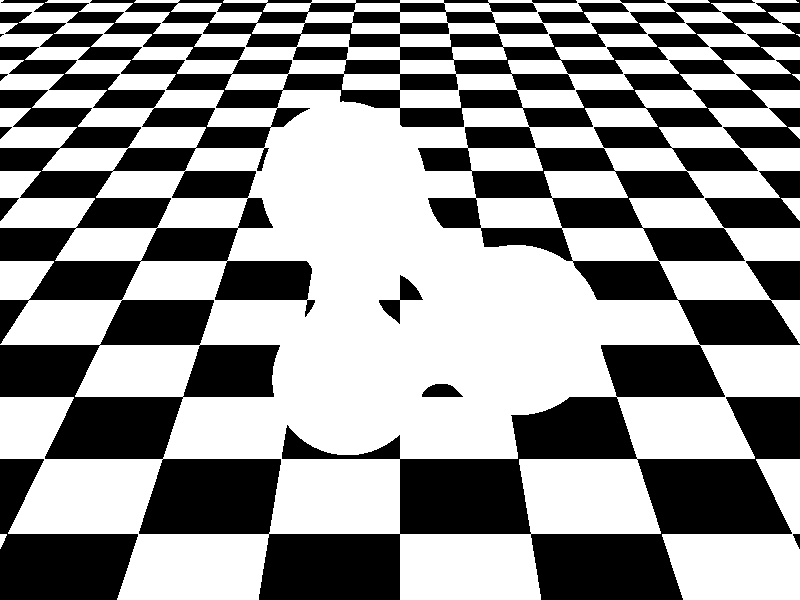 // Persistence Of Vision raytracer version 3.0 sample file.
// POV-Ray 2.0 sample data file written by Alexander Enzmann

#version 3.0
global_settings { assumed_gamma 2.2 }

#include "colors.inc"
#include "textures.inc"
#include "glass.inc"

camera {
  location  <0, 3, -6>
  right <4/3, 0, 0>
  direction <0, 0, 1.9>
  look_at   <0, 0, 0>
}

light_source { <-15, 30, -25> color red 1 green 1 blue 1 }

blob {
  threshold 0.6
  component 1.0, 1.0, <0.75, 0, 0>
  component 1.0, 1.0, <-0.375, 0.64952, 0>
  component 1.0, 1.0, <-0.375, -0.64952, 0>

  texture { T_Glass1 }
 
  rotate 30*y
}

disc {
  <0, 0.001, 0>, <0, 1, 0>, 1000
  pigment { checker colour White colour Black }
  finish { ambient 0.4 diffuse 0.6 }
  translate <0,-2.5,0>
}
